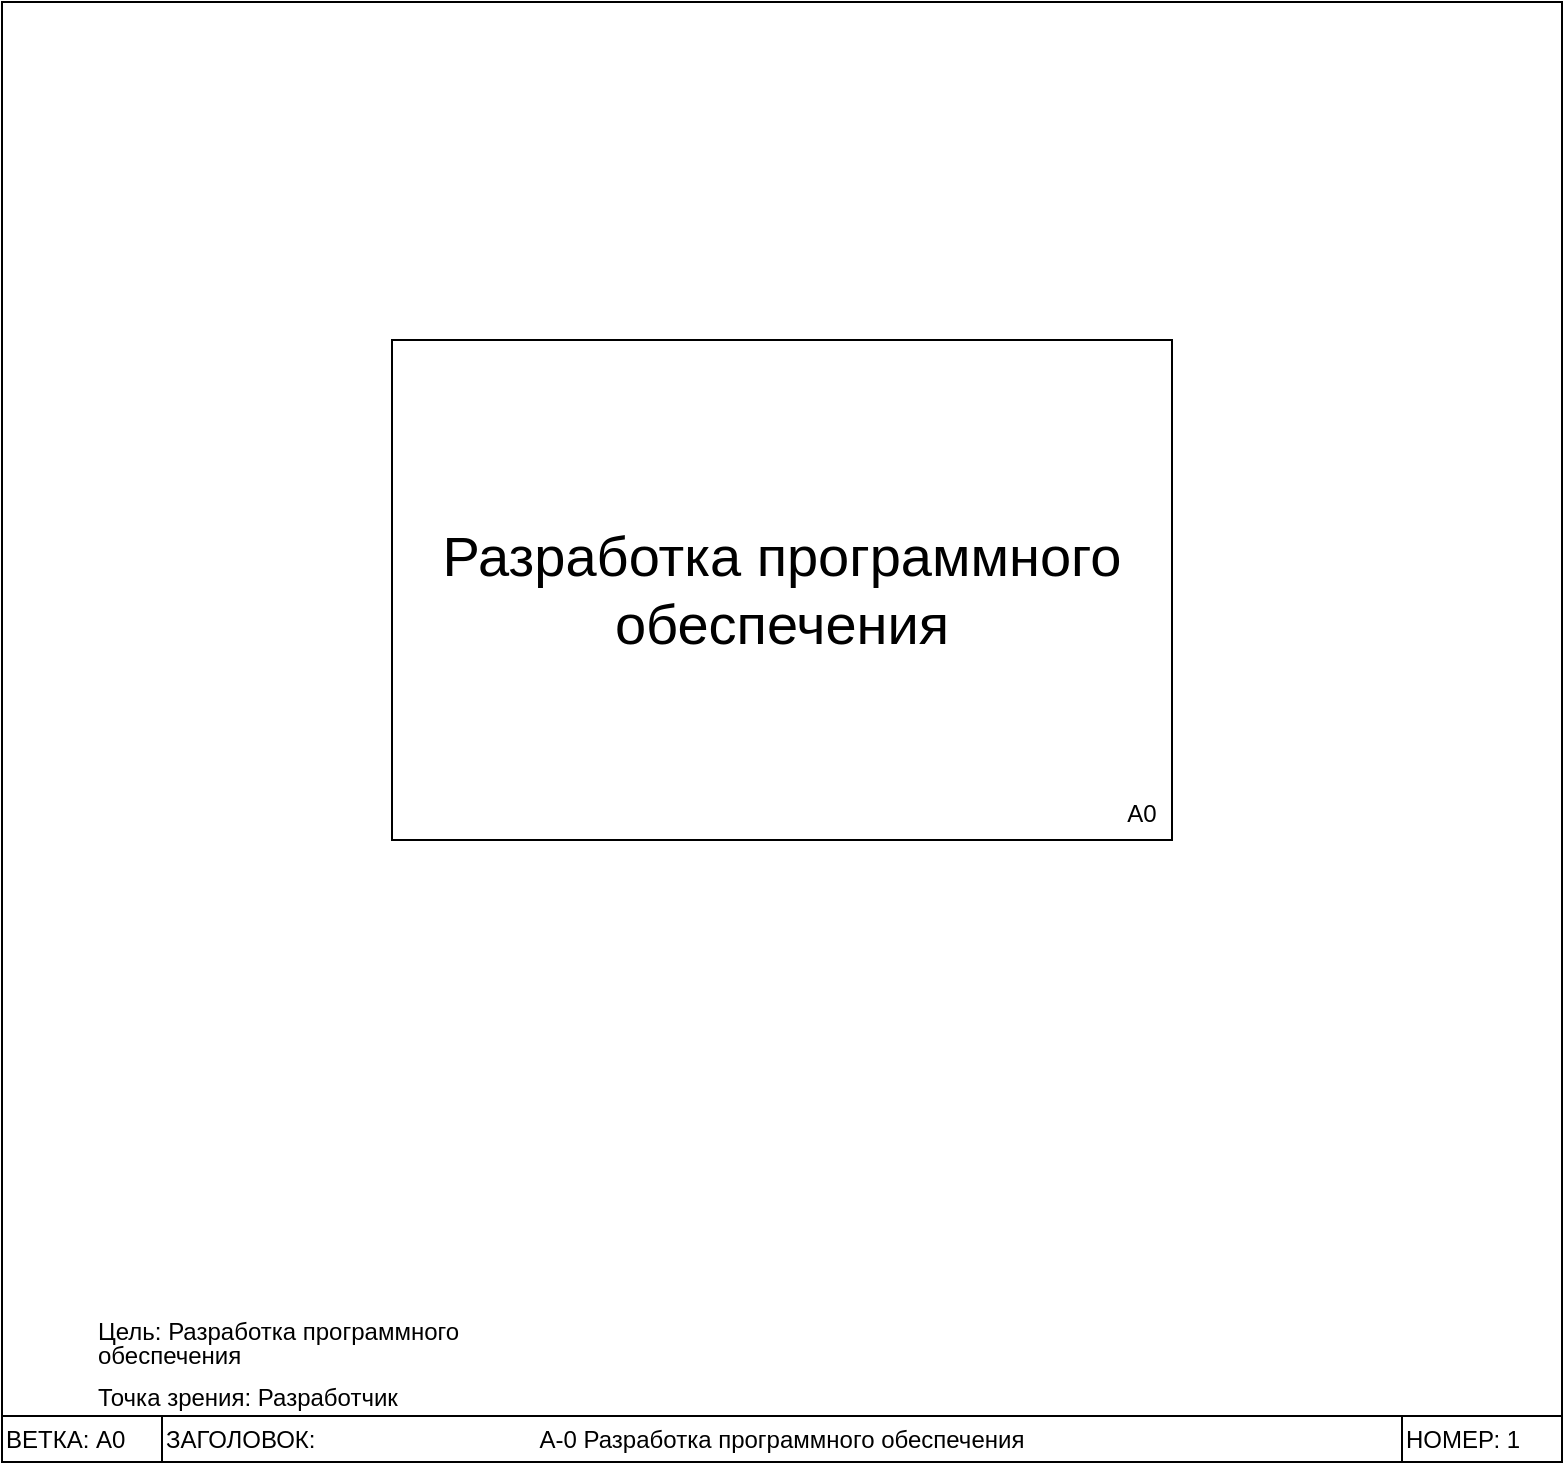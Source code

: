 <mxfile version="21.7.5" type="github">
  <diagram name="Страница — 1" id="ZWv0XQIptHX5wj8FlSW1">
    <mxGraphModel dx="1728" dy="932" grid="1" gridSize="10" guides="1" tooltips="1" connect="1" arrows="1" fold="1" page="1" pageScale="1" pageWidth="827" pageHeight="1169" math="0" shadow="0">
      <root>
        <mxCell id="0" />
        <mxCell id="1" parent="0" />
        <mxCell id="UwtVmJWAxAAU6NyaN8vT-10" value="" style="swimlane;direction=west;" vertex="1" parent="1">
          <mxGeometry x="24" y="21" width="780" height="730" as="geometry">
            <mxRectangle x="24" y="21" width="50" height="40" as="alternateBounds" />
          </mxGeometry>
        </mxCell>
        <mxCell id="UwtVmJWAxAAU6NyaN8vT-11" value="ВЕТКА: А0" style="text;html=1;strokeColor=default;fillColor=none;align=left;verticalAlign=middle;whiteSpace=wrap;rounded=0;glass=0;" vertex="1" parent="UwtVmJWAxAAU6NyaN8vT-10">
          <mxGeometry y="707" width="80" height="23" as="geometry" />
        </mxCell>
        <mxCell id="UwtVmJWAxAAU6NyaN8vT-12" value="НОМЕР: 1" style="text;html=1;strokeColor=default;fillColor=none;align=left;verticalAlign=middle;whiteSpace=wrap;rounded=0;glass=0;" vertex="1" parent="UwtVmJWAxAAU6NyaN8vT-10">
          <mxGeometry x="700" y="707" width="80" height="23" as="geometry" />
        </mxCell>
        <mxCell id="UwtVmJWAxAAU6NyaN8vT-13" value="ЗАГОЛОВОК:&amp;nbsp;" style="text;html=1;strokeColor=none;fillColor=none;align=left;verticalAlign=middle;whiteSpace=wrap;rounded=0;glass=0;" vertex="1" parent="UwtVmJWAxAAU6NyaN8vT-10">
          <mxGeometry x="80" y="707" width="80" height="23" as="geometry" />
        </mxCell>
        <mxCell id="UwtVmJWAxAAU6NyaN8vT-14" value="А-0 Разработка программного обеспечения" style="text;html=1;strokeColor=none;fillColor=none;align=center;verticalAlign=middle;whiteSpace=wrap;rounded=0;glass=0;" vertex="1" parent="UwtVmJWAxAAU6NyaN8vT-10">
          <mxGeometry x="80" y="707" width="620" height="23" as="geometry" />
        </mxCell>
        <mxCell id="UwtVmJWAxAAU6NyaN8vT-15" value="&lt;p style=&quot;line-height: 100%;&quot;&gt;Цель: Разработка программного обеспечения&lt;/p&gt;&lt;p style=&quot;line-height: 50%;&quot;&gt;Точка зрения: Разработчик&lt;/p&gt;" style="text;html=1;strokeColor=none;fillColor=none;align=left;verticalAlign=middle;whiteSpace=wrap;rounded=0;" vertex="1" parent="UwtVmJWAxAAU6NyaN8vT-10">
          <mxGeometry x="46" y="650" width="200" height="57" as="geometry" />
        </mxCell>
        <mxCell id="UwtVmJWAxAAU6NyaN8vT-23" value="" style="group" vertex="1" connectable="0" parent="1">
          <mxGeometry x="219" y="190" width="390" height="250" as="geometry" />
        </mxCell>
        <mxCell id="UwtVmJWAxAAU6NyaN8vT-24" value="&lt;font style=&quot;font-size: 28px;&quot;&gt;Разработка программного обеспечения&lt;/font&gt;" style="rounded=0;whiteSpace=wrap;html=1;" vertex="1" parent="UwtVmJWAxAAU6NyaN8vT-23">
          <mxGeometry width="390" height="250.0" as="geometry" />
        </mxCell>
        <mxCell id="UwtVmJWAxAAU6NyaN8vT-25" value="A0" style="text;html=1;strokeColor=none;fillColor=none;align=center;verticalAlign=middle;whiteSpace=wrap;rounded=0;" vertex="1" parent="UwtVmJWAxAAU6NyaN8vT-23">
          <mxGeometry x="360" y="224.138" width="30" height="25.862" as="geometry" />
        </mxCell>
      </root>
    </mxGraphModel>
  </diagram>
</mxfile>

